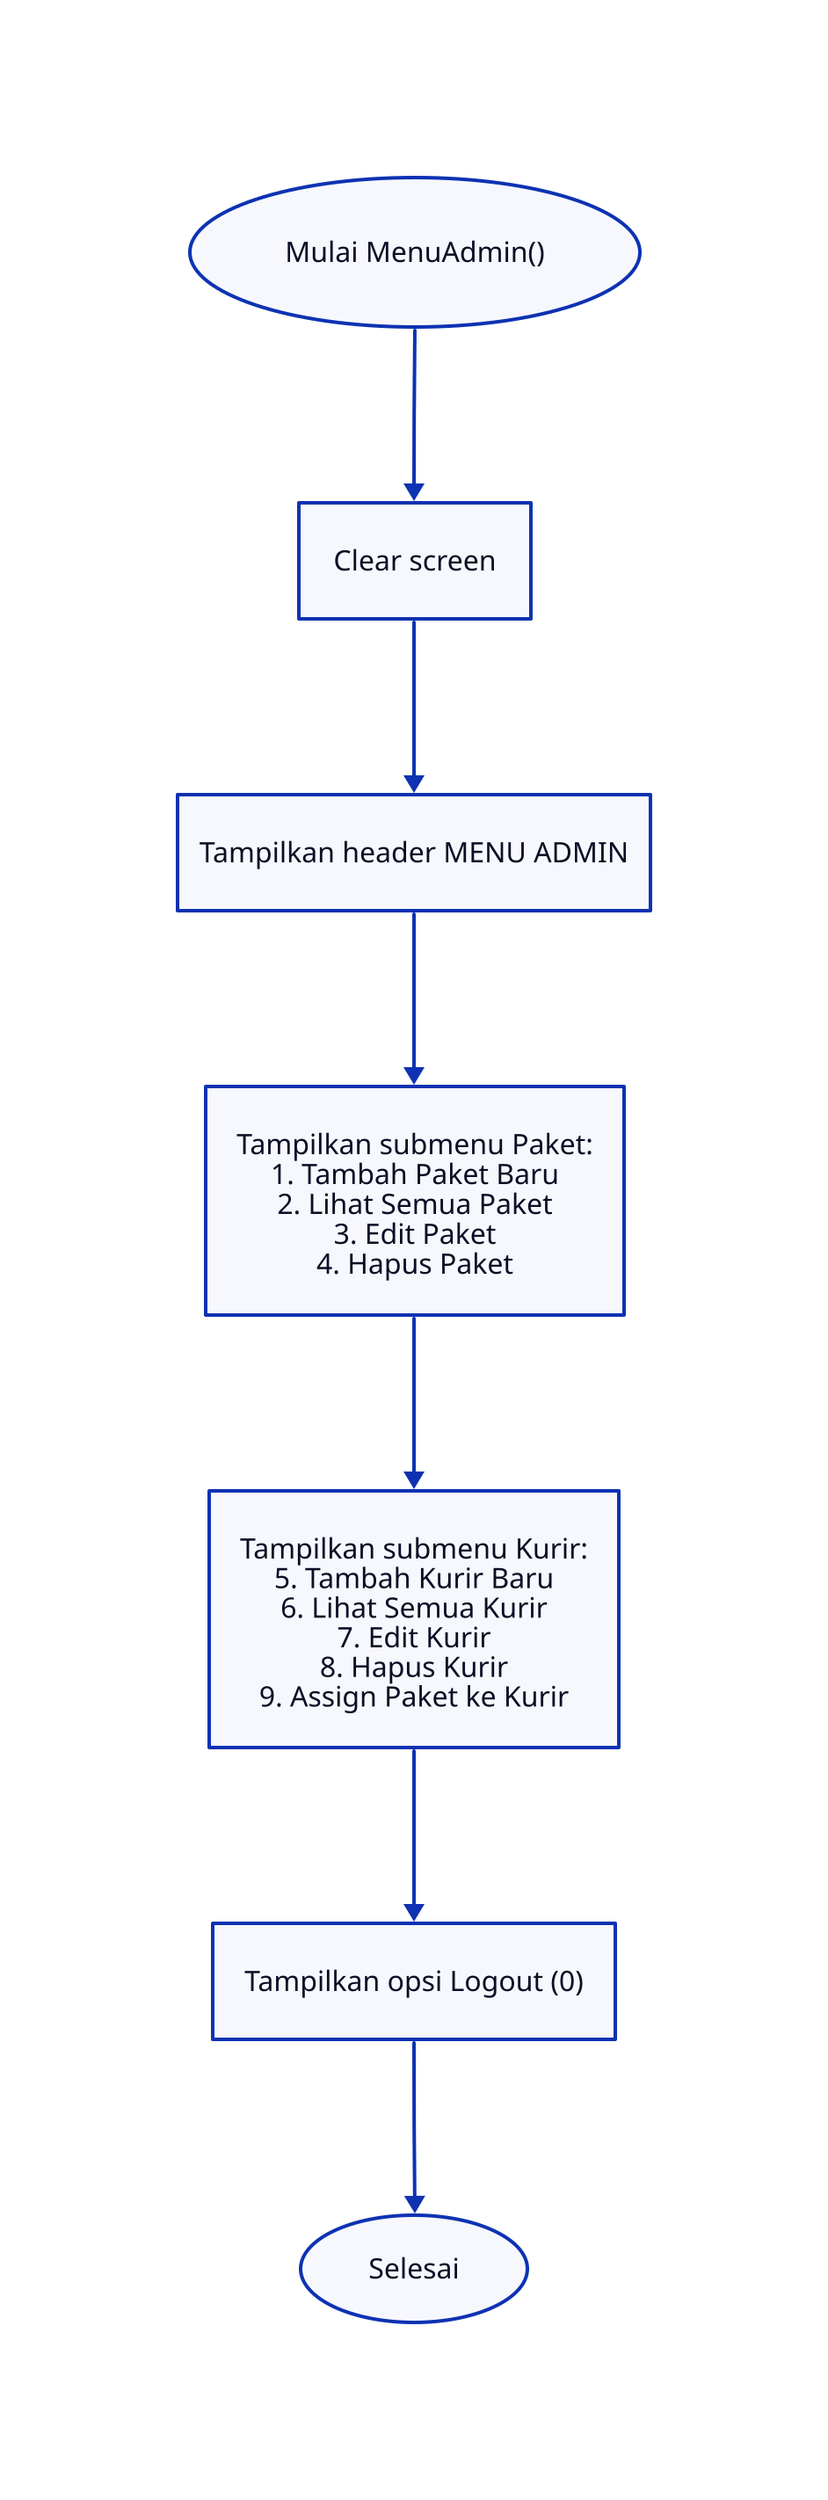 direction: down

start: "Mulai MenuAdmin()" {
  shape: oval
}

clearScreen: "Clear screen" {
  shape: rectangle
}

printHeader: "Tampilkan header MENU ADMIN" {
  shape: rectangle
}

printPaketMenu: "Tampilkan submenu Paket:\n1. Tambah Paket Baru\n2. Lihat Semua Paket\n3. Edit Paket\n4. Hapus Paket" {
  shape: rectangle
}

printKurirMenu: "Tampilkan submenu Kurir:\n5. Tambah Kurir Baru\n6. Lihat Semua Kurir\n7. Edit Kurir\n8. Hapus Kurir\n9. Assign Paket ke Kurir" {
  shape: rectangle
}

printLogout: "Tampilkan opsi Logout (0)" {
  shape: rectangle
}

end: "Selesai" {
  shape: oval
}

start -> clearScreen -> printHeader -> printPaketMenu -> printKurirMenu -> printLogout -> end
